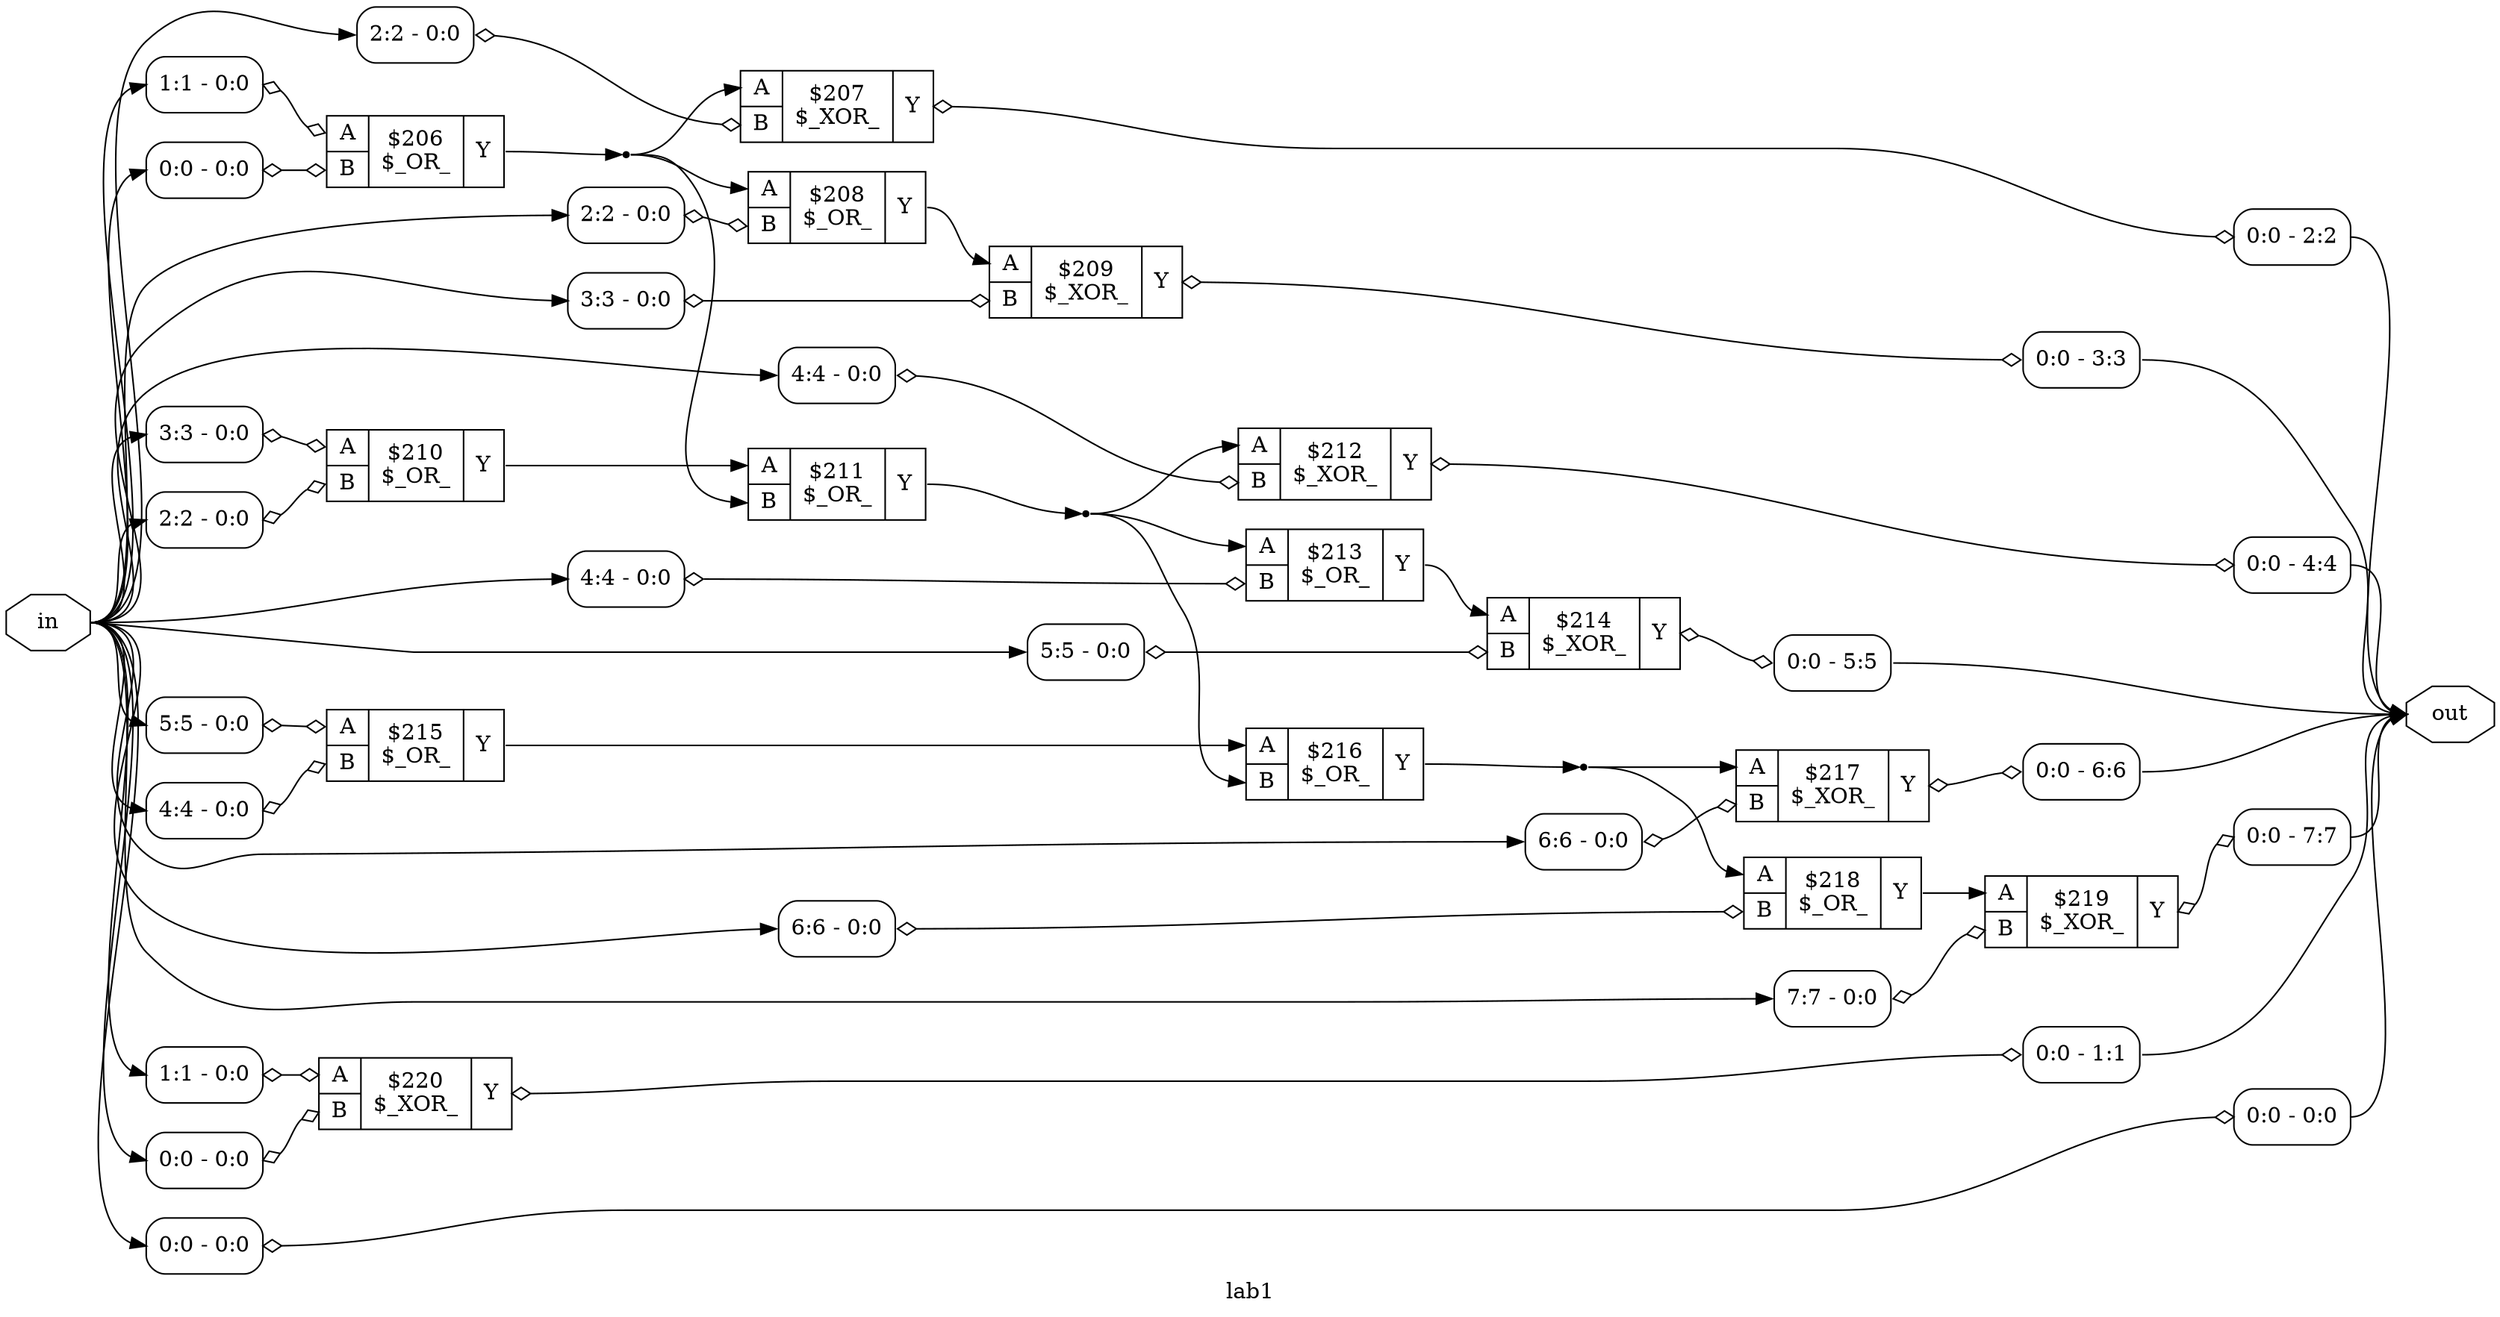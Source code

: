 digraph "lab1" {
label="lab1";
rankdir="LR";
remincross=true;
n9 [ shape=octagon, label="in", color="black", fontcolor="black" ];
n10 [ shape=octagon, label="out", color="black", fontcolor="black" ];
c14 [ shape=record, label="{{<p11> A|<p12> B}|$206\n$_OR_|{<p13> Y}}",  ];
x0 [ shape=record, style=rounded, label="<s0> 1:1 - 0:0 ", color="black", fontcolor="black" ];
x0:e -> c14:p11:w [arrowhead=odiamond, arrowtail=odiamond, dir=both, color="black", fontcolor="black", label=""];
x1 [ shape=record, style=rounded, label="<s0> 0:0 - 0:0 ", color="black", fontcolor="black" ];
x1:e -> c14:p12:w [arrowhead=odiamond, arrowtail=odiamond, dir=both, color="black", fontcolor="black", label=""];
c15 [ shape=record, label="{{<p11> A|<p12> B}|$207\n$_XOR_|{<p13> Y}}",  ];
x2 [ shape=record, style=rounded, label="<s0> 2:2 - 0:0 ", color="black", fontcolor="black" ];
x2:e -> c15:p12:w [arrowhead=odiamond, arrowtail=odiamond, dir=both, color="black", fontcolor="black", label=""];
x3 [ shape=record, style=rounded, label="<s0> 0:0 - 2:2 ", color="black", fontcolor="black" ];
c15:p13:e -> x3:w [arrowhead=odiamond, arrowtail=odiamond, dir=both, color="black", fontcolor="black", label=""];
c16 [ shape=record, label="{{<p11> A|<p12> B}|$208\n$_OR_|{<p13> Y}}",  ];
x4 [ shape=record, style=rounded, label="<s0> 2:2 - 0:0 ", color="black", fontcolor="black" ];
x4:e -> c16:p12:w [arrowhead=odiamond, arrowtail=odiamond, dir=both, color="black", fontcolor="black", label=""];
c17 [ shape=record, label="{{<p11> A|<p12> B}|$209\n$_XOR_|{<p13> Y}}",  ];
x5 [ shape=record, style=rounded, label="<s0> 3:3 - 0:0 ", color="black", fontcolor="black" ];
x5:e -> c17:p12:w [arrowhead=odiamond, arrowtail=odiamond, dir=both, color="black", fontcolor="black", label=""];
x6 [ shape=record, style=rounded, label="<s0> 0:0 - 3:3 ", color="black", fontcolor="black" ];
c17:p13:e -> x6:w [arrowhead=odiamond, arrowtail=odiamond, dir=both, color="black", fontcolor="black", label=""];
c18 [ shape=record, label="{{<p11> A|<p12> B}|$210\n$_OR_|{<p13> Y}}",  ];
x7 [ shape=record, style=rounded, label="<s0> 3:3 - 0:0 ", color="black", fontcolor="black" ];
x7:e -> c18:p11:w [arrowhead=odiamond, arrowtail=odiamond, dir=both, color="black", fontcolor="black", label=""];
x8 [ shape=record, style=rounded, label="<s0> 2:2 - 0:0 ", color="black", fontcolor="black" ];
x8:e -> c18:p12:w [arrowhead=odiamond, arrowtail=odiamond, dir=both, color="black", fontcolor="black", label=""];
c19 [ shape=record, label="{{<p11> A|<p12> B}|$211\n$_OR_|{<p13> Y}}",  ];
c20 [ shape=record, label="{{<p11> A|<p12> B}|$212\n$_XOR_|{<p13> Y}}",  ];
x9 [ shape=record, style=rounded, label="<s0> 4:4 - 0:0 ", color="black", fontcolor="black" ];
x9:e -> c20:p12:w [arrowhead=odiamond, arrowtail=odiamond, dir=both, color="black", fontcolor="black", label=""];
x10 [ shape=record, style=rounded, label="<s0> 0:0 - 4:4 ", color="black", fontcolor="black" ];
c20:p13:e -> x10:w [arrowhead=odiamond, arrowtail=odiamond, dir=both, color="black", fontcolor="black", label=""];
c21 [ shape=record, label="{{<p11> A|<p12> B}|$213\n$_OR_|{<p13> Y}}",  ];
x11 [ shape=record, style=rounded, label="<s0> 4:4 - 0:0 ", color="black", fontcolor="black" ];
x11:e -> c21:p12:w [arrowhead=odiamond, arrowtail=odiamond, dir=both, color="black", fontcolor="black", label=""];
c22 [ shape=record, label="{{<p11> A|<p12> B}|$214\n$_XOR_|{<p13> Y}}",  ];
x12 [ shape=record, style=rounded, label="<s0> 5:5 - 0:0 ", color="black", fontcolor="black" ];
x12:e -> c22:p12:w [arrowhead=odiamond, arrowtail=odiamond, dir=both, color="black", fontcolor="black", label=""];
x13 [ shape=record, style=rounded, label="<s0> 0:0 - 5:5 ", color="black", fontcolor="black" ];
c22:p13:e -> x13:w [arrowhead=odiamond, arrowtail=odiamond, dir=both, color="black", fontcolor="black", label=""];
c23 [ shape=record, label="{{<p11> A|<p12> B}|$215\n$_OR_|{<p13> Y}}",  ];
x14 [ shape=record, style=rounded, label="<s0> 5:5 - 0:0 ", color="black", fontcolor="black" ];
x14:e -> c23:p11:w [arrowhead=odiamond, arrowtail=odiamond, dir=both, color="black", fontcolor="black", label=""];
x15 [ shape=record, style=rounded, label="<s0> 4:4 - 0:0 ", color="black", fontcolor="black" ];
x15:e -> c23:p12:w [arrowhead=odiamond, arrowtail=odiamond, dir=both, color="black", fontcolor="black", label=""];
c24 [ shape=record, label="{{<p11> A|<p12> B}|$216\n$_OR_|{<p13> Y}}",  ];
c25 [ shape=record, label="{{<p11> A|<p12> B}|$217\n$_XOR_|{<p13> Y}}",  ];
x16 [ shape=record, style=rounded, label="<s0> 6:6 - 0:0 ", color="black", fontcolor="black" ];
x16:e -> c25:p12:w [arrowhead=odiamond, arrowtail=odiamond, dir=both, color="black", fontcolor="black", label=""];
x17 [ shape=record, style=rounded, label="<s0> 0:0 - 6:6 ", color="black", fontcolor="black" ];
c25:p13:e -> x17:w [arrowhead=odiamond, arrowtail=odiamond, dir=both, color="black", fontcolor="black", label=""];
c26 [ shape=record, label="{{<p11> A|<p12> B}|$218\n$_OR_|{<p13> Y}}",  ];
x18 [ shape=record, style=rounded, label="<s0> 6:6 - 0:0 ", color="black", fontcolor="black" ];
x18:e -> c26:p12:w [arrowhead=odiamond, arrowtail=odiamond, dir=both, color="black", fontcolor="black", label=""];
c27 [ shape=record, label="{{<p11> A|<p12> B}|$219\n$_XOR_|{<p13> Y}}",  ];
x19 [ shape=record, style=rounded, label="<s0> 7:7 - 0:0 ", color="black", fontcolor="black" ];
x19:e -> c27:p12:w [arrowhead=odiamond, arrowtail=odiamond, dir=both, color="black", fontcolor="black", label=""];
x20 [ shape=record, style=rounded, label="<s0> 0:0 - 7:7 ", color="black", fontcolor="black" ];
c27:p13:e -> x20:w [arrowhead=odiamond, arrowtail=odiamond, dir=both, color="black", fontcolor="black", label=""];
c28 [ shape=record, label="{{<p11> A|<p12> B}|$220\n$_XOR_|{<p13> Y}}",  ];
x21 [ shape=record, style=rounded, label="<s0> 1:1 - 0:0 ", color="black", fontcolor="black" ];
x21:e -> c28:p11:w [arrowhead=odiamond, arrowtail=odiamond, dir=both, color="black", fontcolor="black", label=""];
x22 [ shape=record, style=rounded, label="<s0> 0:0 - 0:0 ", color="black", fontcolor="black" ];
x22:e -> c28:p12:w [arrowhead=odiamond, arrowtail=odiamond, dir=both, color="black", fontcolor="black", label=""];
x23 [ shape=record, style=rounded, label="<s0> 0:0 - 1:1 ", color="black", fontcolor="black" ];
c28:p13:e -> x23:w [arrowhead=odiamond, arrowtail=odiamond, dir=both, color="black", fontcolor="black", label=""];
x24 [ shape=record, style=rounded, label="<s0> 0:0 - 0:0 ", color="black", fontcolor="black" ];
x25 [ shape=record, style=rounded, label="<s0> 0:0 - 0:0 ", color="black", fontcolor="black" ];
x24:e -> x25:w [arrowhead=odiamond, arrowtail=odiamond, dir=both, color="black", fontcolor="black", label=""];
n1 [ shape=point ];
c14:p13:e -> n1:w [color="black", fontcolor="black", label=""];
n1:e -> c15:p11:w [color="black", fontcolor="black", label=""];
n1:e -> c16:p11:w [color="black", fontcolor="black", label=""];
n1:e -> c19:p12:w [color="black", fontcolor="black", label=""];
x10:s0:e -> n10:w [color="black", fontcolor="black", label=""];
x13:s0:e -> n10:w [color="black", fontcolor="black", label=""];
x17:s0:e -> n10:w [color="black", fontcolor="black", label=""];
x20:s0:e -> n10:w [color="black", fontcolor="black", label=""];
x23:s0:e -> n10:w [color="black", fontcolor="black", label=""];
x25:s0:e -> n10:w [color="black", fontcolor="black", label=""];
x3:s0:e -> n10:w [color="black", fontcolor="black", label=""];
x6:s0:e -> n10:w [color="black", fontcolor="black", label=""];
c16:p13:e -> c17:p11:w [color="black", fontcolor="black", label=""];
c18:p13:e -> c19:p11:w [color="black", fontcolor="black", label=""];
n4 [ shape=point ];
c19:p13:e -> n4:w [color="black", fontcolor="black", label=""];
n4:e -> c20:p11:w [color="black", fontcolor="black", label=""];
n4:e -> c21:p11:w [color="black", fontcolor="black", label=""];
n4:e -> c24:p12:w [color="black", fontcolor="black", label=""];
c21:p13:e -> c22:p11:w [color="black", fontcolor="black", label=""];
c23:p13:e -> c24:p11:w [color="black", fontcolor="black", label=""];
n7 [ shape=point ];
c24:p13:e -> n7:w [color="black", fontcolor="black", label=""];
n7:e -> c25:p11:w [color="black", fontcolor="black", label=""];
n7:e -> c26:p11:w [color="black", fontcolor="black", label=""];
c26:p13:e -> c27:p11:w [color="black", fontcolor="black", label=""];
n9:e -> x0:s0:w [color="black", fontcolor="black", label=""];
n9:e -> x11:s0:w [color="black", fontcolor="black", label=""];
n9:e -> x12:s0:w [color="black", fontcolor="black", label=""];
n9:e -> x14:s0:w [color="black", fontcolor="black", label=""];
n9:e -> x15:s0:w [color="black", fontcolor="black", label=""];
n9:e -> x16:s0:w [color="black", fontcolor="black", label=""];
n9:e -> x18:s0:w [color="black", fontcolor="black", label=""];
n9:e -> x19:s0:w [color="black", fontcolor="black", label=""];
n9:e -> x1:s0:w [color="black", fontcolor="black", label=""];
n9:e -> x21:s0:w [color="black", fontcolor="black", label=""];
n9:e -> x22:s0:w [color="black", fontcolor="black", label=""];
n9:e -> x24:s0:w [color="black", fontcolor="black", label=""];
n9:e -> x2:s0:w [color="black", fontcolor="black", label=""];
n9:e -> x4:s0:w [color="black", fontcolor="black", label=""];
n9:e -> x5:s0:w [color="black", fontcolor="black", label=""];
n9:e -> x7:s0:w [color="black", fontcolor="black", label=""];
n9:e -> x8:s0:w [color="black", fontcolor="black", label=""];
n9:e -> x9:s0:w [color="black", fontcolor="black", label=""];
}
